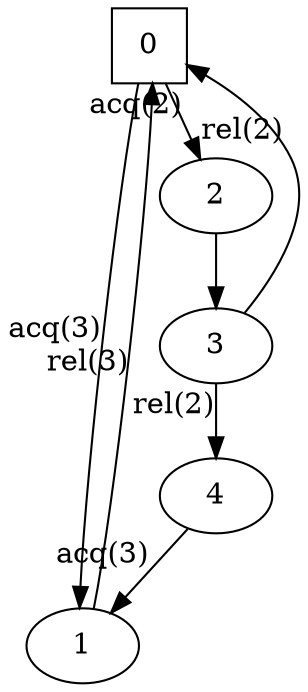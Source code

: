 digraph auto_1{
0[shape=square];
1;
2;
3;
4;
0 -> 1[xlabel="acq(3)"];
0 -> 2[xlabel="acq(2)"];
1 -> 0[xlabel="rel(3)"];
2 -> 3;
3 -> 4[xlabel="rel(2)"];
3 -> 0[xlabel="rel(2)"];
4 -> 1[xlabel="acq(3)"];
}
